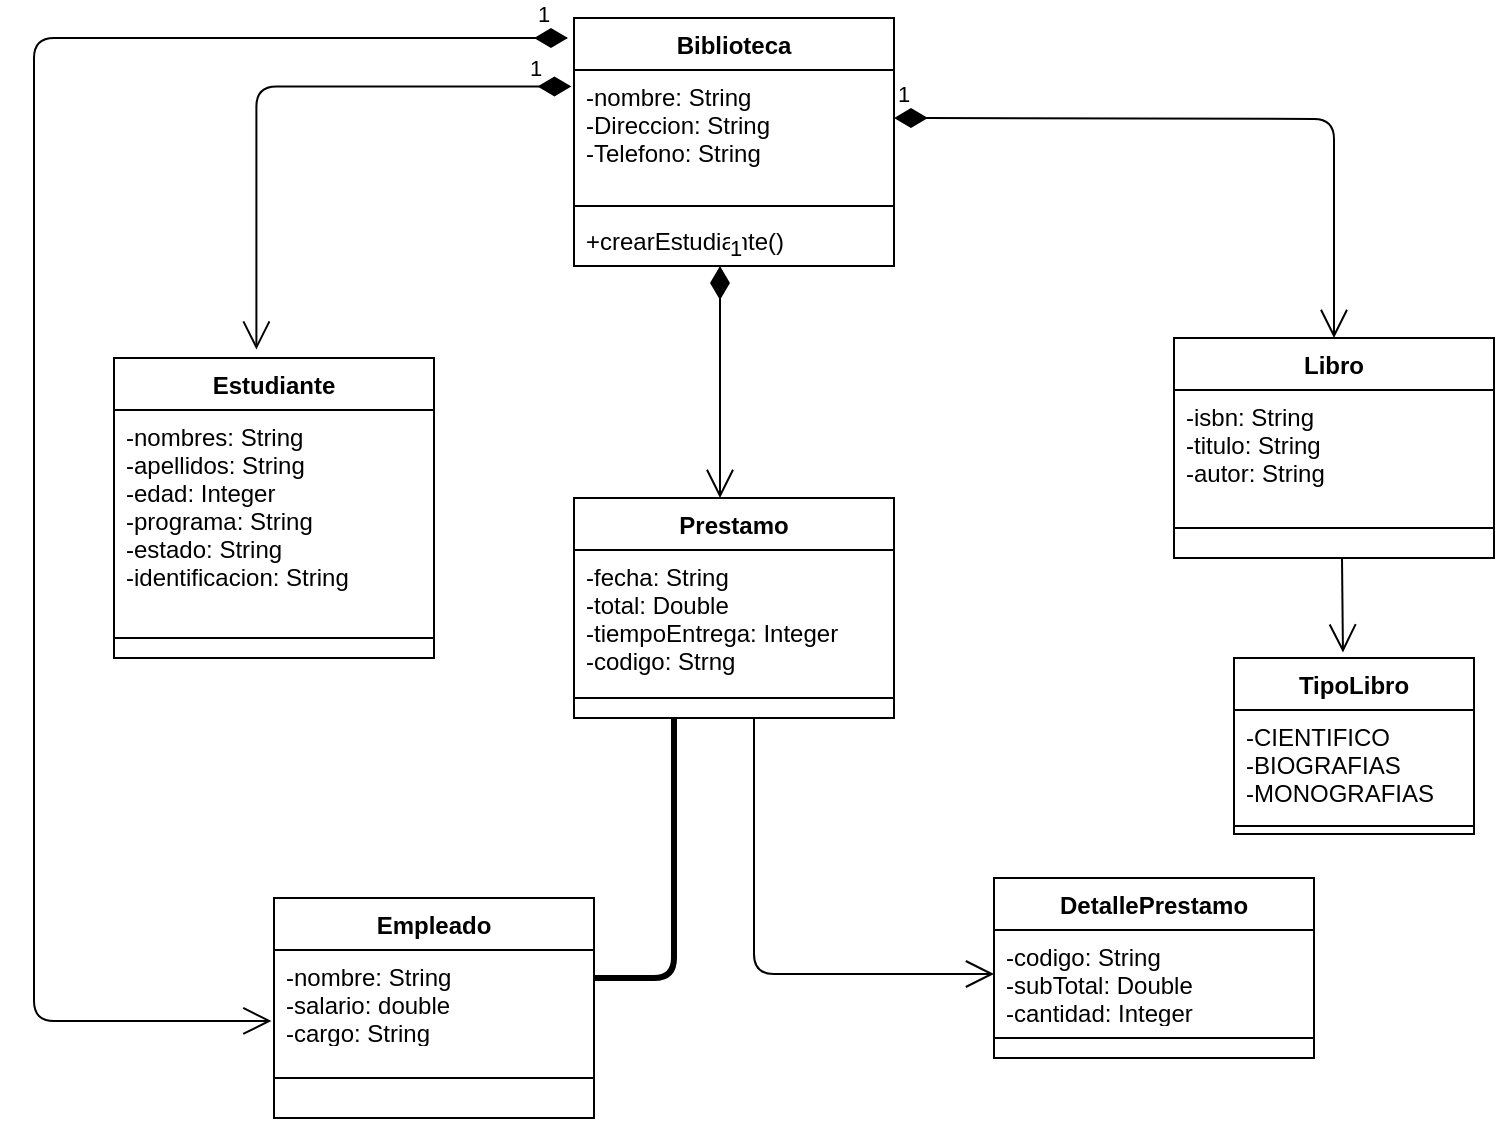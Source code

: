 <mxfile>
    <diagram id="ED-OXQh-D6fmcavMWHLZ" name="Página-1">
        <mxGraphModel dx="953" dy="404" grid="1" gridSize="10" guides="1" tooltips="1" connect="1" arrows="1" fold="1" page="1" pageScale="1" pageWidth="827" pageHeight="1169" math="0" shadow="0">
            <root>
                <mxCell id="0"/>
                <mxCell id="1" parent="0"/>
                <mxCell id="2" value="Biblioteca" style="swimlane;fontStyle=1;align=center;verticalAlign=top;childLayout=stackLayout;horizontal=1;startSize=26;horizontalStack=0;resizeParent=1;resizeParentMax=0;resizeLast=0;collapsible=1;marginBottom=0;" parent="1" vertex="1">
                    <mxGeometry x="290" y="170" width="160" height="124" as="geometry"/>
                </mxCell>
                <mxCell id="3" value="-nombre: String&#10;-Direccion: String&#10;-Telefono: String" style="text;strokeColor=none;fillColor=none;align=left;verticalAlign=top;spacingLeft=4;spacingRight=4;overflow=hidden;rotatable=0;points=[[0,0.5],[1,0.5]];portConstraint=eastwest;" parent="2" vertex="1">
                    <mxGeometry y="26" width="160" height="64" as="geometry"/>
                </mxCell>
                <mxCell id="4" value="" style="line;strokeWidth=1;fillColor=none;align=left;verticalAlign=middle;spacingTop=-1;spacingLeft=3;spacingRight=3;rotatable=0;labelPosition=right;points=[];portConstraint=eastwest;strokeColor=inherit;" parent="2" vertex="1">
                    <mxGeometry y="90" width="160" height="8" as="geometry"/>
                </mxCell>
                <mxCell id="5" value="+crearEstudiante()" style="text;strokeColor=none;fillColor=none;align=left;verticalAlign=top;spacingLeft=4;spacingRight=4;overflow=hidden;rotatable=0;points=[[0,0.5],[1,0.5]];portConstraint=eastwest;" parent="2" vertex="1">
                    <mxGeometry y="98" width="160" height="26" as="geometry"/>
                </mxCell>
                <mxCell id="10" value="Prestamo" style="swimlane;fontStyle=1;align=center;verticalAlign=top;childLayout=stackLayout;horizontal=1;startSize=26;horizontalStack=0;resizeParent=1;resizeParentMax=0;resizeLast=0;collapsible=1;marginBottom=0;" parent="1" vertex="1">
                    <mxGeometry x="290" y="410" width="160" height="110" as="geometry"/>
                </mxCell>
                <mxCell id="11" value="-fecha: String&#10;-total: Double&#10;-tiempoEntrega: Integer&#10;-codigo: Strng" style="text;strokeColor=none;fillColor=none;align=left;verticalAlign=top;spacingLeft=4;spacingRight=4;overflow=hidden;rotatable=0;points=[[0,0.5],[1,0.5]];portConstraint=eastwest;" parent="10" vertex="1">
                    <mxGeometry y="26" width="160" height="64" as="geometry"/>
                </mxCell>
                <mxCell id="12" value="" style="line;strokeWidth=1;fillColor=none;align=left;verticalAlign=middle;spacingTop=-1;spacingLeft=3;spacingRight=3;rotatable=0;labelPosition=right;points=[];portConstraint=eastwest;strokeColor=inherit;" parent="10" vertex="1">
                    <mxGeometry y="90" width="160" height="20" as="geometry"/>
                </mxCell>
                <mxCell id="14" value="Estudiante" style="swimlane;fontStyle=1;align=center;verticalAlign=top;childLayout=stackLayout;horizontal=1;startSize=26;horizontalStack=0;resizeParent=1;resizeParentMax=0;resizeLast=0;collapsible=1;marginBottom=0;" parent="1" vertex="1">
                    <mxGeometry x="60" y="340" width="160" height="150" as="geometry"/>
                </mxCell>
                <mxCell id="15" value="-nombres: String&#10;-apellidos: String&#10;-edad: Integer&#10;-programa: String&#10;-estado: String&#10;-identificacion: String&#10;" style="text;strokeColor=none;fillColor=none;align=left;verticalAlign=top;spacingLeft=4;spacingRight=4;overflow=hidden;rotatable=0;points=[[0,0.5],[1,0.5]];portConstraint=eastwest;" parent="14" vertex="1">
                    <mxGeometry y="26" width="160" height="104" as="geometry"/>
                </mxCell>
                <mxCell id="16" value="" style="line;strokeWidth=1;fillColor=none;align=left;verticalAlign=middle;spacingTop=-1;spacingLeft=3;spacingRight=3;rotatable=0;labelPosition=right;points=[];portConstraint=eastwest;strokeColor=inherit;" parent="14" vertex="1">
                    <mxGeometry y="130" width="160" height="20" as="geometry"/>
                </mxCell>
                <mxCell id="17" value="Empleado" style="swimlane;fontStyle=1;align=center;verticalAlign=top;childLayout=stackLayout;horizontal=1;startSize=26;horizontalStack=0;resizeParent=1;resizeParentMax=0;resizeLast=0;collapsible=1;marginBottom=0;" parent="1" vertex="1">
                    <mxGeometry x="140" y="610" width="160" height="110" as="geometry"/>
                </mxCell>
                <mxCell id="18" value="-nombre: String&#10;-salario: double&#10;-cargo: String&#10;" style="text;strokeColor=none;fillColor=none;align=left;verticalAlign=top;spacingLeft=4;spacingRight=4;overflow=hidden;rotatable=0;points=[[0,0.5],[1,0.5]];portConstraint=eastwest;" parent="17" vertex="1">
                    <mxGeometry y="26" width="160" height="44" as="geometry"/>
                </mxCell>
                <mxCell id="19" value="" style="line;strokeWidth=1;fillColor=none;align=left;verticalAlign=middle;spacingTop=-1;spacingLeft=3;spacingRight=3;rotatable=0;labelPosition=right;points=[];portConstraint=eastwest;strokeColor=inherit;" parent="17" vertex="1">
                    <mxGeometry y="70" width="160" height="40" as="geometry"/>
                </mxCell>
                <mxCell id="20" value="DetallePrestamo" style="swimlane;fontStyle=1;align=center;verticalAlign=top;childLayout=stackLayout;horizontal=1;startSize=26;horizontalStack=0;resizeParent=1;resizeParentMax=0;resizeLast=0;collapsible=1;marginBottom=0;" parent="1" vertex="1">
                    <mxGeometry x="500" y="600" width="160" height="90" as="geometry"/>
                </mxCell>
                <mxCell id="21" value="-codigo: String&#10;-subTotal: Double&#10;-cantidad: Integer" style="text;strokeColor=none;fillColor=none;align=left;verticalAlign=top;spacingLeft=4;spacingRight=4;overflow=hidden;rotatable=0;points=[[0,0.5],[1,0.5]];portConstraint=eastwest;" parent="20" vertex="1">
                    <mxGeometry y="26" width="160" height="44" as="geometry"/>
                </mxCell>
                <mxCell id="22" value="" style="line;strokeWidth=1;fillColor=none;align=left;verticalAlign=middle;spacingTop=-1;spacingLeft=3;spacingRight=3;rotatable=0;labelPosition=right;points=[];portConstraint=eastwest;strokeColor=inherit;" parent="20" vertex="1">
                    <mxGeometry y="70" width="160" height="20" as="geometry"/>
                </mxCell>
                <mxCell id="23" value="Libro" style="swimlane;fontStyle=1;align=center;verticalAlign=top;childLayout=stackLayout;horizontal=1;startSize=26;horizontalStack=0;resizeParent=1;resizeParentMax=0;resizeLast=0;collapsible=1;marginBottom=0;" parent="1" vertex="1">
                    <mxGeometry x="590" y="330" width="160" height="110" as="geometry"/>
                </mxCell>
                <mxCell id="24" value="-isbn: String &#10;-titulo: String&#10;-autor: String" style="text;strokeColor=none;fillColor=none;align=left;verticalAlign=top;spacingLeft=4;spacingRight=4;overflow=hidden;rotatable=0;points=[[0,0.5],[1,0.5]];portConstraint=eastwest;" parent="23" vertex="1">
                    <mxGeometry y="26" width="160" height="54" as="geometry"/>
                </mxCell>
                <mxCell id="25" value="" style="line;strokeWidth=1;fillColor=none;align=left;verticalAlign=middle;spacingTop=-1;spacingLeft=3;spacingRight=3;rotatable=0;labelPosition=right;points=[];portConstraint=eastwest;strokeColor=inherit;" parent="23" vertex="1">
                    <mxGeometry y="80" width="160" height="30" as="geometry"/>
                </mxCell>
                <mxCell id="28" value="1" style="endArrow=open;html=1;endSize=12;startArrow=diamondThin;startSize=14;startFill=1;edgeStyle=orthogonalEdgeStyle;align=left;verticalAlign=bottom;" parent="1" source="5" target="10" edge="1">
                    <mxGeometry x="-1" y="3" relative="1" as="geometry">
                        <mxPoint x="380" y="310" as="sourcePoint"/>
                        <mxPoint x="350" y="400" as="targetPoint"/>
                        <Array as="points">
                            <mxPoint x="363" y="370"/>
                            <mxPoint x="363" y="370"/>
                        </Array>
                    </mxGeometry>
                </mxCell>
                <mxCell id="29" value="1" style="endArrow=open;html=1;endSize=12;startArrow=diamondThin;startSize=14;startFill=1;edgeStyle=orthogonalEdgeStyle;align=left;verticalAlign=bottom;entryX=0.5;entryY=0;entryDx=0;entryDy=0;" parent="1" target="23" edge="1">
                    <mxGeometry x="-1" y="3" relative="1" as="geometry">
                        <mxPoint x="450" y="220" as="sourcePoint"/>
                        <mxPoint x="610" y="220" as="targetPoint"/>
                    </mxGeometry>
                </mxCell>
                <mxCell id="33" value="1" style="endArrow=open;html=1;endSize=12;startArrow=diamondThin;startSize=14;startFill=1;edgeStyle=orthogonalEdgeStyle;align=left;verticalAlign=bottom;entryX=0.445;entryY=-0.028;entryDx=0;entryDy=0;entryPerimeter=0;exitX=-0.008;exitY=0.129;exitDx=0;exitDy=0;exitPerimeter=0;" parent="1" source="3" target="14" edge="1">
                    <mxGeometry x="-0.843" y="1" relative="1" as="geometry">
                        <mxPoint x="100" y="210" as="sourcePoint"/>
                        <mxPoint x="260" y="210" as="targetPoint"/>
                        <mxPoint y="-1" as="offset"/>
                    </mxGeometry>
                </mxCell>
                <mxCell id="34" value="1" style="endArrow=open;html=1;endSize=12;startArrow=diamondThin;startSize=14;startFill=1;edgeStyle=orthogonalEdgeStyle;align=left;verticalAlign=bottom;entryX=-0.008;entryY=0.806;entryDx=0;entryDy=0;entryPerimeter=0;" parent="1" target="18" edge="1">
                    <mxGeometry x="-1" y="3" relative="1" as="geometry">
                        <mxPoint x="270" y="180" as="sourcePoint"/>
                        <mxPoint x="190" y="170" as="targetPoint"/>
                        <Array as="points">
                            <mxPoint x="286" y="180"/>
                            <mxPoint x="20" y="180"/>
                            <mxPoint x="20" y="672"/>
                        </Array>
                    </mxGeometry>
                </mxCell>
                <mxCell id="36" value="" style="endArrow=none;startArrow=none;endFill=0;startFill=0;endSize=8;html=1;verticalAlign=bottom;labelBackgroundColor=none;strokeWidth=3;" parent="1" edge="1">
                    <mxGeometry width="160" relative="1" as="geometry">
                        <mxPoint x="300" y="650" as="sourcePoint"/>
                        <mxPoint x="340" y="520" as="targetPoint"/>
                        <Array as="points">
                            <mxPoint x="340" y="650"/>
                        </Array>
                    </mxGeometry>
                </mxCell>
                <mxCell id="37" value="" style="endArrow=open;endFill=1;endSize=12;html=1;entryX=0;entryY=0.5;entryDx=0;entryDy=0;" parent="1" target="21" edge="1">
                    <mxGeometry width="160" relative="1" as="geometry">
                        <mxPoint x="380" y="520" as="sourcePoint"/>
                        <mxPoint x="540" y="520" as="targetPoint"/>
                        <Array as="points">
                            <mxPoint x="380" y="648"/>
                        </Array>
                    </mxGeometry>
                </mxCell>
                <mxCell id="38" value="TipoLibro" style="swimlane;fontStyle=1;align=center;verticalAlign=top;childLayout=stackLayout;horizontal=1;startSize=26;horizontalStack=0;resizeParent=1;resizeParentMax=0;resizeLast=0;collapsible=1;marginBottom=0;" parent="1" vertex="1">
                    <mxGeometry x="620" y="490" width="120" height="88" as="geometry">
                        <mxRectangle x="620" y="490" width="100" height="30" as="alternateBounds"/>
                    </mxGeometry>
                </mxCell>
                <mxCell id="39" value="-CIENTIFICO&#10;-BIOGRAFIAS&#10;-MONOGRAFIAS" style="text;strokeColor=none;fillColor=none;align=left;verticalAlign=top;spacingLeft=4;spacingRight=4;overflow=hidden;rotatable=0;points=[[0,0.5],[1,0.5]];portConstraint=eastwest;" parent="38" vertex="1">
                    <mxGeometry y="26" width="120" height="54" as="geometry"/>
                </mxCell>
                <mxCell id="40" value="" style="line;strokeWidth=1;fillColor=none;align=left;verticalAlign=middle;spacingTop=-1;spacingLeft=3;spacingRight=3;rotatable=0;labelPosition=right;points=[];portConstraint=eastwest;strokeColor=inherit;" parent="38" vertex="1">
                    <mxGeometry y="80" width="120" height="8" as="geometry"/>
                </mxCell>
                <mxCell id="42" value="" style="endArrow=open;endFill=1;endSize=12;html=1;entryX=0.454;entryY=-0.031;entryDx=0;entryDy=0;entryPerimeter=0;" parent="1" target="38" edge="1">
                    <mxGeometry width="160" relative="1" as="geometry">
                        <mxPoint x="674" y="440" as="sourcePoint"/>
                        <mxPoint x="830" y="440" as="targetPoint"/>
                    </mxGeometry>
                </mxCell>
            </root>
        </mxGraphModel>
    </diagram>
</mxfile>